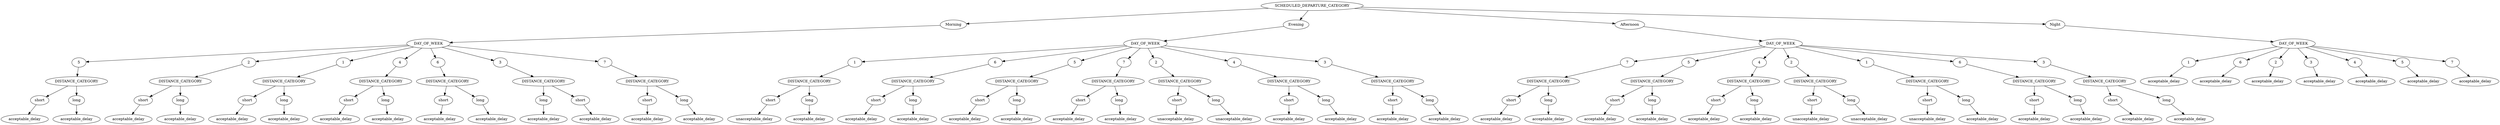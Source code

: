 // Decision Tree
digraph {
	root [label=SCHEDULED_DEPARTURE_CATEGORY]
	0.39485404890262477 [label=Morning]
	root -> 0.39485404890262477
	0.02268421371909557 [label=DAY_OF_WEEK]
	0.39485404890262477 -> 0.02268421371909557
	0.8850822258729398 [label=Evening]
	root -> 0.8850822258729398
	0.5658454016151546 [label=DAY_OF_WEEK]
	0.8850822258729398 -> 0.5658454016151546
	0.4594103205682257 [label=Afternoon]
	root -> 0.4594103205682257
	0.9327244571739038 [label=DAY_OF_WEEK]
	0.4594103205682257 -> 0.9327244571739038
	0.2480625409831898 [label=Night]
	root -> 0.2480625409831898
	0.29470498491777397 [label=DAY_OF_WEEK]
	0.2480625409831898 -> 0.29470498491777397
	0.02268421371909557 [label=DAY_OF_WEEK]
	0.04247907692225095 [label=5]
	0.02268421371909557 -> 0.04247907692225095
	0.765811402920896 [label=DISTANCE_CATEGORY]
	0.04247907692225095 -> 0.765811402920896
	0.5646936697584101 [label=2]
	0.02268421371909557 -> 0.5646936697584101
	0.7674296101119403 [label=DISTANCE_CATEGORY]
	0.5646936697584101 -> 0.7674296101119403
	0.25357540601706474 [label=1]
	0.02268421371909557 -> 0.25357540601706474
	0.5501676132152793 [label=DISTANCE_CATEGORY]
	0.25357540601706474 -> 0.5501676132152793
	0.22542608292720778 [label=4]
	0.02268421371909557 -> 0.22542608292720778
	0.6924921583799222 [label=DISTANCE_CATEGORY]
	0.22542608292720778 -> 0.6924921583799222
	0.5004711177404096 [label=6]
	0.02268421371909557 -> 0.5004711177404096
	0.8689459494446327 [label=DISTANCE_CATEGORY]
	0.5004711177404096 -> 0.8689459494446327
	0.4162457222325132 [label=3]
	0.02268421371909557 -> 0.4162457222325132
	0.4094875057209766 [label=DISTANCE_CATEGORY]
	0.4162457222325132 -> 0.4094875057209766
	0.32640355194681425 [label=7]
	0.02268421371909557 -> 0.32640355194681425
	0.7174873926142415 [label=DISTANCE_CATEGORY]
	0.32640355194681425 -> 0.7174873926142415
	0.5658454016151546 [label=DAY_OF_WEEK]
	0.4330925391605842 [label=1]
	0.5658454016151546 -> 0.4330925391605842
	0.7225386664166937 [label=DISTANCE_CATEGORY]
	0.4330925391605842 -> 0.7225386664166937
	0.4290316472204725 [label=6]
	0.5658454016151546 -> 0.4290316472204725
	0.9391001082520234 [label=DISTANCE_CATEGORY]
	0.4290316472204725 -> 0.9391001082520234
	0.053742185118214714 [label=5]
	0.5658454016151546 -> 0.053742185118214714
	0.5693193483541737 [label=DISTANCE_CATEGORY]
	0.053742185118214714 -> 0.5693193483541737
	0.41939321312617295 [label=7]
	0.5658454016151546 -> 0.41939321312617295
	0.03547407015945547 [label=DISTANCE_CATEGORY]
	0.41939321312617295 -> 0.03547407015945547
	0.46044194742584865 [label=2]
	0.5658454016151546 -> 0.46044194742584865
	0.5602796537013988 [label=DISTANCE_CATEGORY]
	0.46044194742584865 -> 0.5602796537013988
	0.06923671863004033 [label=4]
	0.5658454016151546 -> 0.06923671863004033
	0.24635969116820655 [label=DISTANCE_CATEGORY]
	0.06923671863004033 -> 0.24635969116820655
	0.011445040275339324 [label=3]
	0.5658454016151546 -> 0.011445040275339324
	0.8364134376995492 [label=DISTANCE_CATEGORY]
	0.011445040275339324 -> 0.8364134376995492
	0.9327244571739038 [label=DAY_OF_WEEK]
	0.8022314406095213 [label=7]
	0.9327244571739038 -> 0.8022314406095213
	0.9227996204782538 [label=DISTANCE_CATEGORY]
	0.8022314406095213 -> 0.9227996204782538
	0.09059717046298399 [label=5]
	0.9327244571739038 -> 0.09059717046298399
	0.8967243910348737 [label=DISTANCE_CATEGORY]
	0.09059717046298399 -> 0.8967243910348737
	0.5273186571748485 [label=4]
	0.9327244571739038 -> 0.5273186571748485
	0.8267769985458724 [label=DISTANCE_CATEGORY]
	0.5273186571748485 -> 0.8267769985458724
	0.9134779936158205 [label=2]
	0.9327244571739038 -> 0.9134779936158205
	0.7829720715702612 [label=DISTANCE_CATEGORY]
	0.9134779936158205 -> 0.7829720715702612
	0.5528615333111805 [label=1]
	0.9327244571739038 -> 0.5528615333111805
	0.7706696027955339 [label=DISTANCE_CATEGORY]
	0.5528615333111805 -> 0.7706696027955339
	0.11108063928542022 [label=6]
	0.9327244571739038 -> 0.11108063928542022
	0.37505157549956625 [label=DISTANCE_CATEGORY]
	0.11108063928542022 -> 0.37505157549956625
	0.7856456402779848 [label=3]
	0.9327244571739038 -> 0.7856456402779848
	0.5479929975179949 [label=DISTANCE_CATEGORY]
	0.7856456402779848 -> 0.5479929975179949
	0.29470498491777397 [label=DAY_OF_WEEK]
	0.5457560686376871 [label=1]
	0.29470498491777397 -> 0.5457560686376871
	0.3047818348597451 [label=acceptable_delay]
	0.5457560686376871 -> 0.3047818348597451
	0.4006567605177138 [label=6]
	0.29470498491777397 -> 0.4006567605177138
	0.6436294057078131 [label=acceptable_delay]
	0.4006567605177138 -> 0.6436294057078131
	0.1336690964425915 [label=2]
	0.29470498491777397 -> 0.1336690964425915
	0.8981577440145334 [label=acceptable_delay]
	0.1336690964425915 -> 0.8981577440145334
	0.15536334293408316 [label=3]
	0.29470498491777397 -> 0.15536334293408316
	0.39872767714091684 [label=acceptable_delay]
	0.15536334293408316 -> 0.39872767714091684
	0.7437294975196034 [label=4]
	0.29470498491777397 -> 0.7437294975196034
	0.00961053815654589 [label=acceptable_delay]
	0.7437294975196034 -> 0.00961053815654589
	0.2763363923490152 [label=5]
	0.29470498491777397 -> 0.2763363923490152
	0.9961115856906129 [label=acceptable_delay]
	0.2763363923490152 -> 0.9961115856906129
	0.009748486504216225 [label=7]
	0.29470498491777397 -> 0.009748486504216225
	0.239874148338038 [label=acceptable_delay]
	0.009748486504216225 -> 0.239874148338038
	0.765811402920896 [label=DISTANCE_CATEGORY]
	0.9678580338329537 [label=short]
	0.765811402920896 -> 0.9678580338329537
	0.2087023856407415 [label=acceptable_delay]
	0.9678580338329537 -> 0.2087023856407415
	0.2003197856855944 [label=long]
	0.765811402920896 -> 0.2003197856855944
	0.170568776424038 [label=acceptable_delay]
	0.2003197856855944 -> 0.170568776424038
	0.7674296101119403 [label=DISTANCE_CATEGORY]
	0.09407213601830577 [label=short]
	0.7674296101119403 -> 0.09407213601830577
	0.07337895007361073 [label=acceptable_delay]
	0.09407213601830577 -> 0.07337895007361073
	0.8215205438025883 [label=long]
	0.7674296101119403 -> 0.8215205438025883
	0.5182887092324772 [label=acceptable_delay]
	0.8215205438025883 -> 0.5182887092324772
	0.5501676132152793 [label=DISTANCE_CATEGORY]
	0.24899576534290668 [label=short]
	0.5501676132152793 -> 0.24899576534290668
	0.8521227894013091 [label=acceptable_delay]
	0.24899576534290668 -> 0.8521227894013091
	0.8596432741724488 [label=long]
	0.5501676132152793 -> 0.8596432741724488
	0.9987513128020937 [label=acceptable_delay]
	0.8596432741724488 -> 0.9987513128020937
	0.6924921583799222 [label=DISTANCE_CATEGORY]
	0.5837193410674608 [label=short]
	0.6924921583799222 -> 0.5837193410674608
	0.48204936407839294 [label=acceptable_delay]
	0.5837193410674608 -> 0.48204936407839294
	0.6476526247627987 [label=long]
	0.6924921583799222 -> 0.6476526247627987
	0.32893565109586453 [label=acceptable_delay]
	0.6476526247627987 -> 0.32893565109586453
	0.8689459494446327 [label=DISTANCE_CATEGORY]
	0.08156158633084643 [label=short]
	0.8689459494446327 -> 0.08156158633084643
	0.19131766072464385 [label=acceptable_delay]
	0.08156158633084643 -> 0.19131766072464385
	0.12799981106600156 [label=long]
	0.8689459494446327 -> 0.12799981106600156
	0.8576603617576947 [label=acceptable_delay]
	0.12799981106600156 -> 0.8576603617576947
	0.4094875057209766 [label=DISTANCE_CATEGORY]
	0.2061198779182868 [label=long]
	0.4094875057209766 -> 0.2061198779182868
	0.23943376794009363 [label=acceptable_delay]
	0.2061198779182868 -> 0.23943376794009363
	0.004747019069953229 [label=short]
	0.4094875057209766 -> 0.004747019069953229
	0.4211558244865774 [label=acceptable_delay]
	0.004747019069953229 -> 0.4211558244865774
	0.7174873926142415 [label=DISTANCE_CATEGORY]
	0.8365275426258183 [label=short]
	0.7174873926142415 -> 0.8365275426258183
	0.9180927253285434 [label=acceptable_delay]
	0.8365275426258183 -> 0.9180927253285434
	0.24550873758957814 [label=long]
	0.7174873926142415 -> 0.24550873758957814
	0.8108732560878369 [label=acceptable_delay]
	0.24550873758957814 -> 0.8108732560878369
	0.7225386664166937 [label=DISTANCE_CATEGORY]
	0.066306597448763 [label=short]
	0.7225386664166937 -> 0.066306597448763
	0.4078518341017041 [label=unacceptable_delay]
	0.066306597448763 -> 0.4078518341017041
	0.9141976573724828 [label=long]
	0.7225386664166937 -> 0.9141976573724828
	0.46045158548901843 [label=acceptable_delay]
	0.9141976573724828 -> 0.46045158548901843
	0.9391001082520234 [label=DISTANCE_CATEGORY]
	0.3534545905373362 [label=short]
	0.9391001082520234 -> 0.3534545905373362
	0.16234893865901645 [label=acceptable_delay]
	0.3534545905373362 -> 0.16234893865901645
	0.46064954507273825 [label=long]
	0.9391001082520234 -> 0.46064954507273825
	0.3922194461820442 [label=acceptable_delay]
	0.46064954507273825 -> 0.3922194461820442
	0.5693193483541737 [label=DISTANCE_CATEGORY]
	0.06834617928167241 [label=short]
	0.5693193483541737 -> 0.06834617928167241
	0.9261341925378062 [label=acceptable_delay]
	0.06834617928167241 -> 0.9261341925378062
	0.9267023309084045 [label=long]
	0.5693193483541737 -> 0.9267023309084045
	0.15497655066197513 [label=acceptable_delay]
	0.9267023309084045 -> 0.15497655066197513
	0.03547407015945547 [label=DISTANCE_CATEGORY]
	0.5690320873702367 [label=short]
	0.03547407015945547 -> 0.5690320873702367
	0.9321568556443884 [label=acceptable_delay]
	0.5690320873702367 -> 0.9321568556443884
	0.6434206700758681 [label=long]
	0.03547407015945547 -> 0.6434206700758681
	0.9495783721644453 [label=acceptable_delay]
	0.6434206700758681 -> 0.9495783721644453
	0.5602796537013988 [label=DISTANCE_CATEGORY]
	0.2724351043475115 [label=short]
	0.5602796537013988 -> 0.2724351043475115
	0.5895610366383546 [label=unacceptable_delay]
	0.2724351043475115 -> 0.5895610366383546
	0.40578528819202275 [label=long]
	0.5602796537013988 -> 0.40578528819202275
	0.44405985944754633 [label=unacceptable_delay]
	0.40578528819202275 -> 0.44405985944754633
	0.24635969116820655 [label=DISTANCE_CATEGORY]
	0.8620629263831195 [label=short]
	0.24635969116820655 -> 0.8620629263831195
	0.9664471051550463 [label=acceptable_delay]
	0.8620629263831195 -> 0.9664471051550463
	0.14654874911274973 [label=long]
	0.24635969116820655 -> 0.14654874911274973
	0.7371394027114616 [label=acceptable_delay]
	0.14654874911274973 -> 0.7371394027114616
	0.8364134376995492 [label=DISTANCE_CATEGORY]
	0.5240801963002795 [label=short]
	0.8364134376995492 -> 0.5240801963002795
	0.6512552082266255 [label=acceptable_delay]
	0.5240801963002795 -> 0.6512552082266255
	0.7197545096817101 [label=long]
	0.8364134376995492 -> 0.7197545096817101
	0.8719991225026291 [label=acceptable_delay]
	0.7197545096817101 -> 0.8719991225026291
	0.9227996204782538 [label=DISTANCE_CATEGORY]
	0.06257882611651422 [label=short]
	0.9227996204782538 -> 0.06257882611651422
	0.1219081880158065 [label=acceptable_delay]
	0.06257882611651422 -> 0.1219081880158065
	0.9151448172910306 [label=long]
	0.9227996204782538 -> 0.9151448172910306
	0.2897650555579122 [label=acceptable_delay]
	0.9151448172910306 -> 0.2897650555579122
	0.8967243910348737 [label=DISTANCE_CATEGORY]
	0.3959771310818334 [label=short]
	0.8967243910348737 -> 0.3959771310818334
	0.6656825406452453 [label=acceptable_delay]
	0.3959771310818334 -> 0.6656825406452453
	0.33080434670924463 [label=long]
	0.8967243910348737 -> 0.33080434670924463
	0.2758856442006673 [label=acceptable_delay]
	0.33080434670924463 -> 0.2758856442006673
	0.8267769985458724 [label=DISTANCE_CATEGORY]
	0.620486967417775 [label=short]
	0.8267769985458724 -> 0.620486967417775
	0.5713596431755679 [label=acceptable_delay]
	0.620486967417775 -> 0.5713596431755679
	0.42700979065693323 [label=long]
	0.8267769985458724 -> 0.42700979065693323
	0.1721677326623955 [label=acceptable_delay]
	0.42700979065693323 -> 0.1721677326623955
	0.7829720715702612 [label=DISTANCE_CATEGORY]
	0.1955764212853316 [label=short]
	0.7829720715702612 -> 0.1955764212853316
	0.8603986370118247 [label=unacceptable_delay]
	0.1955764212853316 -> 0.8603986370118247
	0.6987440702356656 [label=long]
	0.7829720715702612 -> 0.6987440702356656
	0.5422558301998991 [label=unacceptable_delay]
	0.6987440702356656 -> 0.5422558301998991
	0.7706696027955339 [label=DISTANCE_CATEGORY]
	0.3091459406862803 [label=short]
	0.7706696027955339 -> 0.3091459406862803
	0.8482490681211505 [label=unacceptable_delay]
	0.3091459406862803 -> 0.8482490681211505
	0.09873723070301588 [label=long]
	0.7706696027955339 -> 0.09873723070301588
	0.9168435649095948 [label=acceptable_delay]
	0.09873723070301588 -> 0.9168435649095948
	0.37505157549956625 [label=DISTANCE_CATEGORY]
	0.03827608996406595 [label=short]
	0.37505157549956625 -> 0.03827608996406595
	0.38026504886978074 [label=acceptable_delay]
	0.03827608996406595 -> 0.38026504886978074
	0.5386552169261978 [label=long]
	0.37505157549956625 -> 0.5386552169261978
	0.7748414796074546 [label=acceptable_delay]
	0.5386552169261978 -> 0.7748414796074546
	0.5479929975179949 [label=DISTANCE_CATEGORY]
	0.2174529188568738 [label=short]
	0.5479929975179949 -> 0.2174529188568738
	0.8151480382323572 [label=acceptable_delay]
	0.2174529188568738 -> 0.8151480382323572
	0.42731333070246513 [label=long]
	0.5479929975179949 -> 0.42731333070246513
	0.5988338698510302 [label=acceptable_delay]
	0.42731333070246513 -> 0.5988338698510302
}

